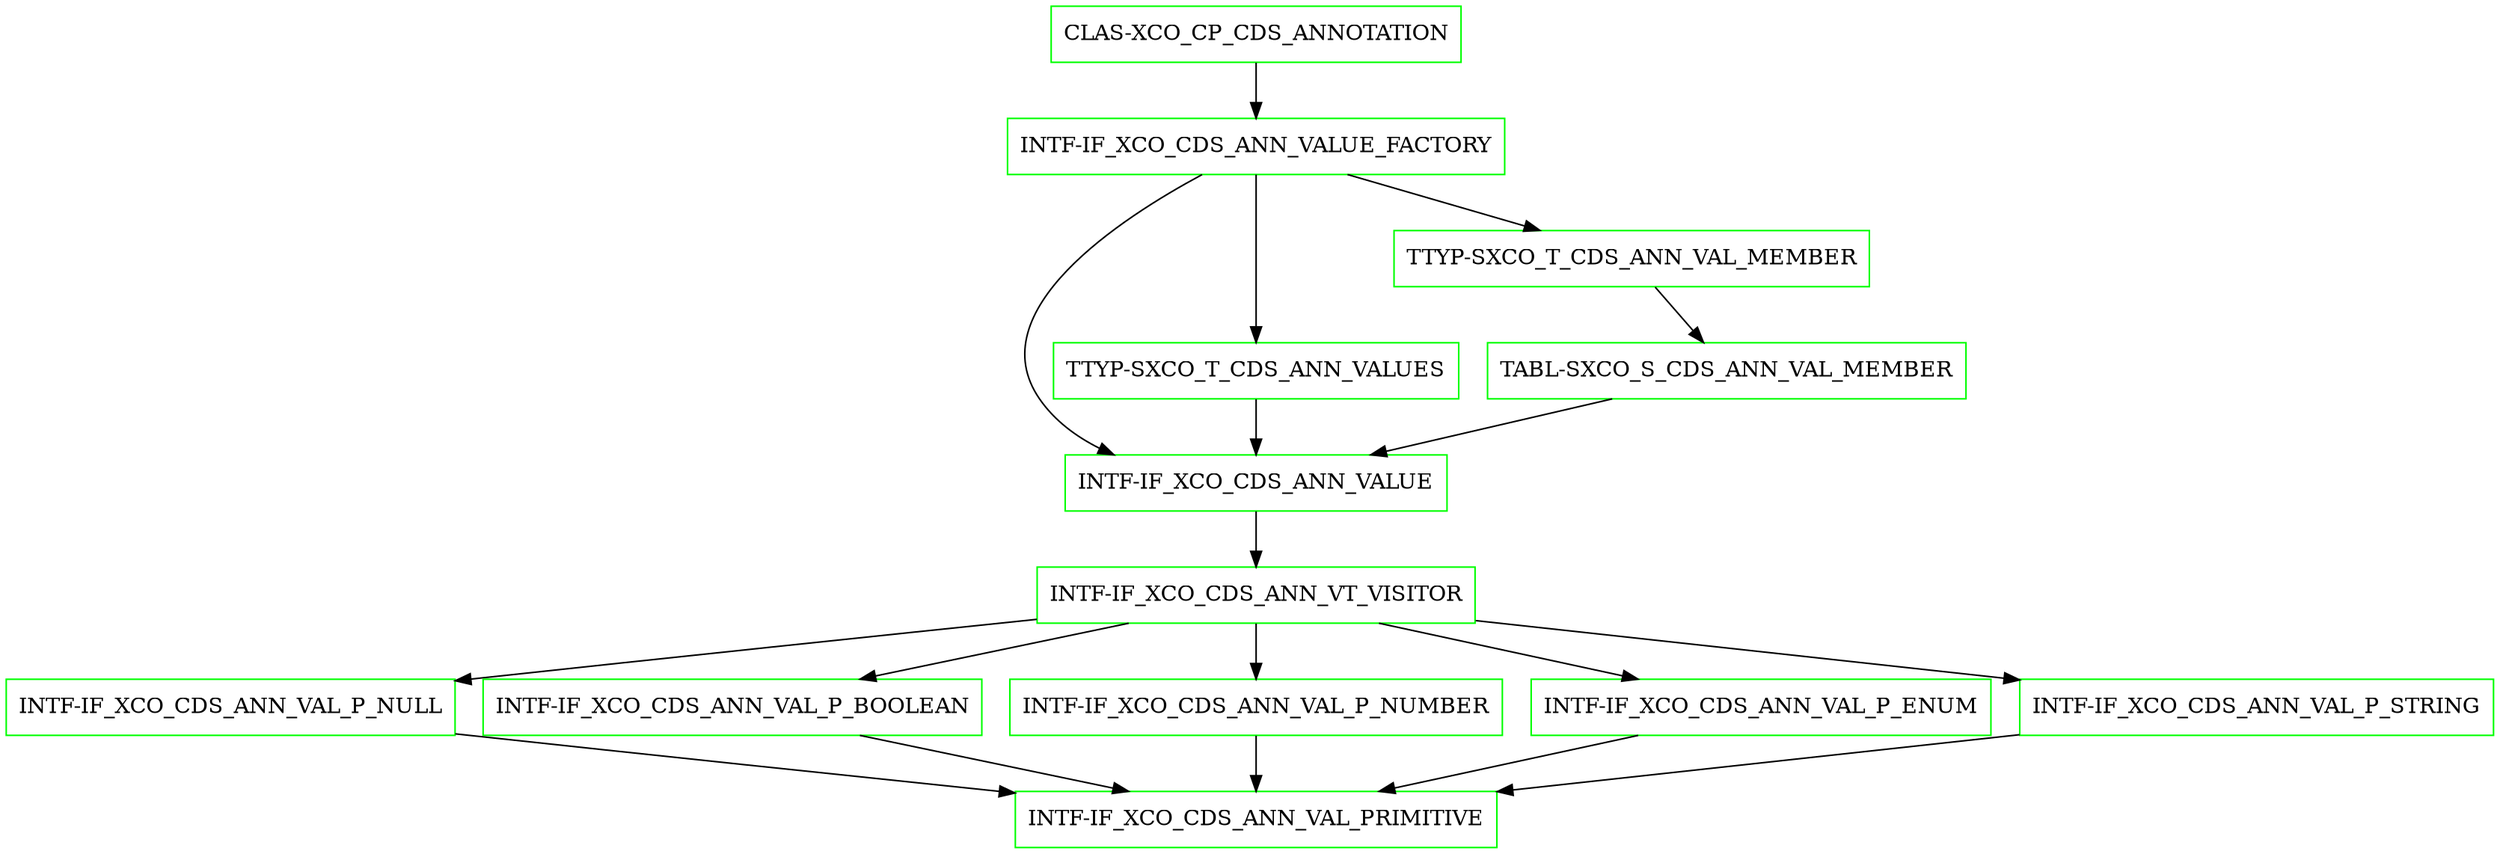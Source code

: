 digraph G {
  "CLAS-XCO_CP_CDS_ANNOTATION" [shape=box,color=green];
  "INTF-IF_XCO_CDS_ANN_VALUE_FACTORY" [shape=box,color=green,URL="./INTF_IF_XCO_CDS_ANN_VALUE_FACTORY.html"];
  "INTF-IF_XCO_CDS_ANN_VALUE" [shape=box,color=green,URL="./INTF_IF_XCO_CDS_ANN_VALUE.html"];
  "INTF-IF_XCO_CDS_ANN_VT_VISITOR" [shape=box,color=green,URL="./INTF_IF_XCO_CDS_ANN_VT_VISITOR.html"];
  "INTF-IF_XCO_CDS_ANN_VAL_P_NULL" [shape=box,color=green,URL="./INTF_IF_XCO_CDS_ANN_VAL_P_NULL.html"];
  "INTF-IF_XCO_CDS_ANN_VAL_PRIMITIVE" [shape=box,color=green,URL="./INTF_IF_XCO_CDS_ANN_VAL_PRIMITIVE.html"];
  "INTF-IF_XCO_CDS_ANN_VAL_P_BOOLEAN" [shape=box,color=green,URL="./INTF_IF_XCO_CDS_ANN_VAL_P_BOOLEAN.html"];
  "INTF-IF_XCO_CDS_ANN_VAL_P_NUMBER" [shape=box,color=green,URL="./INTF_IF_XCO_CDS_ANN_VAL_P_NUMBER.html"];
  "INTF-IF_XCO_CDS_ANN_VAL_P_ENUM" [shape=box,color=green,URL="./INTF_IF_XCO_CDS_ANN_VAL_P_ENUM.html"];
  "INTF-IF_XCO_CDS_ANN_VAL_P_STRING" [shape=box,color=green,URL="./INTF_IF_XCO_CDS_ANN_VAL_P_STRING.html"];
  "TTYP-SXCO_T_CDS_ANN_VALUES" [shape=box,color=green,URL="./TTYP_SXCO_T_CDS_ANN_VALUES.html"];
  "TTYP-SXCO_T_CDS_ANN_VAL_MEMBER" [shape=box,color=green,URL="./TTYP_SXCO_T_CDS_ANN_VAL_MEMBER.html"];
  "TABL-SXCO_S_CDS_ANN_VAL_MEMBER" [shape=box,color=green,URL="./TABL_SXCO_S_CDS_ANN_VAL_MEMBER.html"];
  "CLAS-XCO_CP_CDS_ANNOTATION" -> "INTF-IF_XCO_CDS_ANN_VALUE_FACTORY";
  "INTF-IF_XCO_CDS_ANN_VALUE_FACTORY" -> "TTYP-SXCO_T_CDS_ANN_VAL_MEMBER";
  "INTF-IF_XCO_CDS_ANN_VALUE_FACTORY" -> "TTYP-SXCO_T_CDS_ANN_VALUES";
  "INTF-IF_XCO_CDS_ANN_VALUE_FACTORY" -> "INTF-IF_XCO_CDS_ANN_VALUE";
  "INTF-IF_XCO_CDS_ANN_VALUE" -> "INTF-IF_XCO_CDS_ANN_VT_VISITOR";
  "INTF-IF_XCO_CDS_ANN_VT_VISITOR" -> "INTF-IF_XCO_CDS_ANN_VAL_P_STRING";
  "INTF-IF_XCO_CDS_ANN_VT_VISITOR" -> "INTF-IF_XCO_CDS_ANN_VAL_P_ENUM";
  "INTF-IF_XCO_CDS_ANN_VT_VISITOR" -> "INTF-IF_XCO_CDS_ANN_VAL_P_NUMBER";
  "INTF-IF_XCO_CDS_ANN_VT_VISITOR" -> "INTF-IF_XCO_CDS_ANN_VAL_P_BOOLEAN";
  "INTF-IF_XCO_CDS_ANN_VT_VISITOR" -> "INTF-IF_XCO_CDS_ANN_VAL_P_NULL";
  "INTF-IF_XCO_CDS_ANN_VAL_P_NULL" -> "INTF-IF_XCO_CDS_ANN_VAL_PRIMITIVE";
  "INTF-IF_XCO_CDS_ANN_VAL_P_BOOLEAN" -> "INTF-IF_XCO_CDS_ANN_VAL_PRIMITIVE";
  "INTF-IF_XCO_CDS_ANN_VAL_P_NUMBER" -> "INTF-IF_XCO_CDS_ANN_VAL_PRIMITIVE";
  "INTF-IF_XCO_CDS_ANN_VAL_P_ENUM" -> "INTF-IF_XCO_CDS_ANN_VAL_PRIMITIVE";
  "INTF-IF_XCO_CDS_ANN_VAL_P_STRING" -> "INTF-IF_XCO_CDS_ANN_VAL_PRIMITIVE";
  "TTYP-SXCO_T_CDS_ANN_VALUES" -> "INTF-IF_XCO_CDS_ANN_VALUE";
  "TTYP-SXCO_T_CDS_ANN_VAL_MEMBER" -> "TABL-SXCO_S_CDS_ANN_VAL_MEMBER";
  "TABL-SXCO_S_CDS_ANN_VAL_MEMBER" -> "INTF-IF_XCO_CDS_ANN_VALUE";
}
